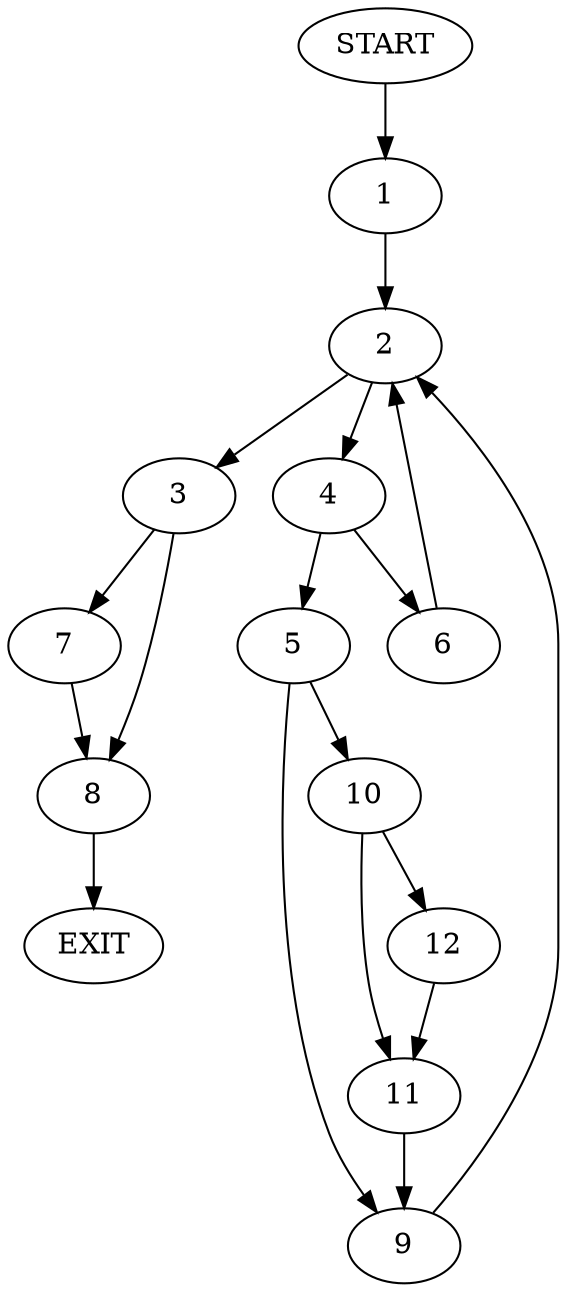digraph {
0 [label="START"]
13 [label="EXIT"]
0 -> 1
1 -> 2
2 -> 3
2 -> 4
4 -> 5
4 -> 6
3 -> 7
3 -> 8
6 -> 2
5 -> 9
5 -> 10
9 -> 2
10 -> 11
10 -> 12
12 -> 11
11 -> 9
7 -> 8
8 -> 13
}
